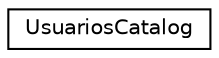 digraph "Graphical Class Hierarchy"
{
 // INTERACTIVE_SVG=YES
 // LATEX_PDF_SIZE
  edge [fontname="Helvetica",fontsize="10",labelfontname="Helvetica",labelfontsize="10"];
  node [fontname="Helvetica",fontsize="10",shape=record];
  rankdir="LR";
  Node0 [label="UsuariosCatalog",height=0.2,width=0.4,color="black", fillcolor="white", style="filled",URL="$classUsuariosCatalog.html",tooltip="Método para el manejo del catálogo del usuario."];
}
